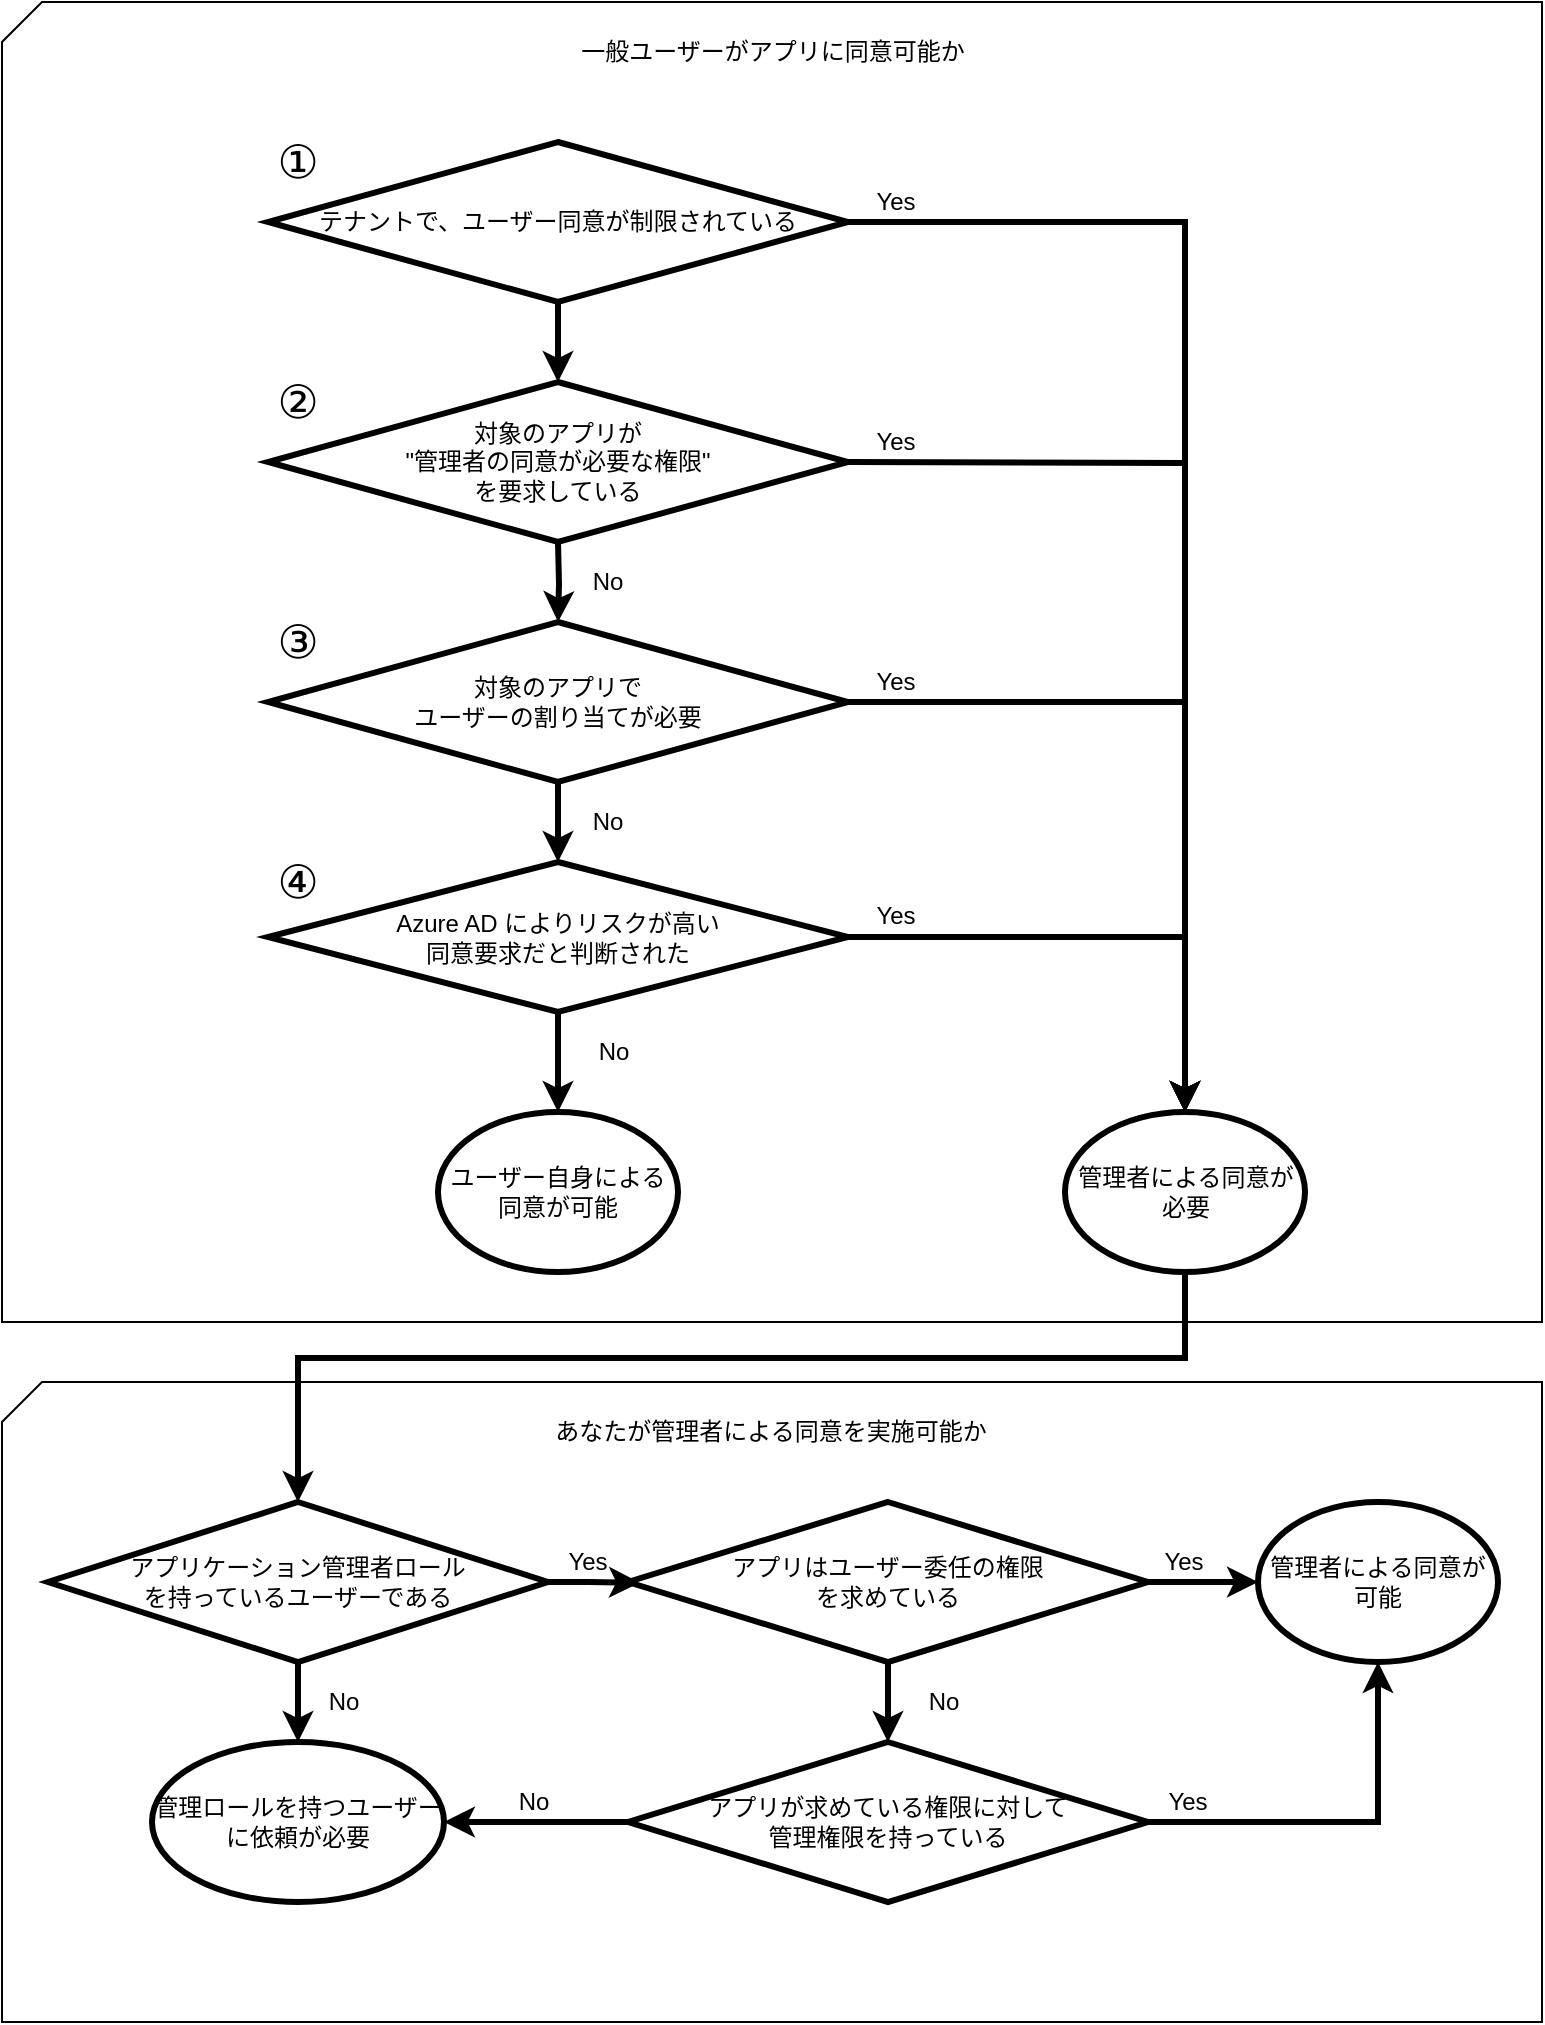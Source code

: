 <mxfile version="13.0.9">
    <diagram id="jzdl-6jRqsocLXblkNBT" name="Page-1">
        <mxGraphModel dx="552" dy="500" grid="1" gridSize="10" guides="1" tooltips="1" connect="1" arrows="1" fold="1" page="1" pageScale="1" pageWidth="827" pageHeight="1169" math="0" shadow="0">
            <root>
                <mxCell id="0"/>
                <mxCell id="1" parent="0"/>
                <mxCell id="109" value="" style="verticalLabelPosition=bottom;verticalAlign=top;html=1;shape=card;whiteSpace=wrap;size=20;arcSize=12;fontSize=12;labelBackgroundColor=none;" parent="1" vertex="1">
                    <mxGeometry x="28" y="50" width="770" height="660" as="geometry"/>
                </mxCell>
                <mxCell id="105" value="" style="verticalLabelPosition=bottom;verticalAlign=top;html=1;shape=card;whiteSpace=wrap;size=20;arcSize=12;fontSize=12;" parent="1" vertex="1">
                    <mxGeometry x="28" y="740" width="770" height="320" as="geometry"/>
                </mxCell>
                <mxCell id="11" style="edgeStyle=orthogonalEdgeStyle;rounded=0;orthogonalLoop=1;jettySize=auto;html=1;entryX=0.5;entryY=0;entryDx=0;entryDy=0;strokeWidth=3;fontStyle=0;fontSize=12;" parent="1" source="74" target="25" edge="1">
                    <mxGeometry relative="1" as="geometry">
                        <mxPoint x="607" y="630" as="targetPoint"/>
                        <mxPoint x="451" y="160" as="sourcePoint"/>
                    </mxGeometry>
                </mxCell>
                <mxCell id="10" style="edgeStyle=orthogonalEdgeStyle;rounded=0;orthogonalLoop=1;jettySize=auto;html=1;exitX=1;exitY=0.5;exitDx=0;exitDy=0;entryX=0.5;entryY=0;entryDx=0;entryDy=0;strokeWidth=3;fontStyle=0;fontSize=12;" parent="1" target="25" edge="1">
                    <mxGeometry relative="1" as="geometry">
                        <mxPoint x="607.25" y="543.48" as="targetPoint"/>
                        <mxPoint x="451" y="280" as="sourcePoint"/>
                    </mxGeometry>
                </mxCell>
                <mxCell id="15" style="edgeStyle=orthogonalEdgeStyle;rounded=0;orthogonalLoop=1;jettySize=auto;html=1;strokeWidth=3;fontStyle=0;fontSize=12;" parent="1" target="8" edge="1">
                    <mxGeometry relative="1" as="geometry">
                        <mxPoint x="306" y="320" as="sourcePoint"/>
                    </mxGeometry>
                </mxCell>
                <mxCell id="31" style="edgeStyle=orthogonalEdgeStyle;rounded=0;orthogonalLoop=1;jettySize=auto;html=1;entryX=0.5;entryY=0;entryDx=0;entryDy=0;strokeWidth=3;fontStyle=0;fontSize=12;" parent="1" source="70" target="34" edge="1">
                    <mxGeometry relative="1" as="geometry">
                        <mxPoint x="306" y="710" as="targetPoint"/>
                    </mxGeometry>
                </mxCell>
                <mxCell id="39" style="edgeStyle=orthogonalEdgeStyle;rounded=0;orthogonalLoop=1;jettySize=auto;html=1;entryX=0.5;entryY=0;entryDx=0;entryDy=0;strokeWidth=3;fontStyle=0;fontSize=12;" parent="1" source="8" target="25" edge="1">
                    <mxGeometry relative="1" as="geometry"/>
                </mxCell>
                <mxCell id="8" value="対象のアプリで&lt;br&gt;ユーザーの割り当てが必要" style="rhombus;whiteSpace=wrap;html=1;strokeWidth=3;fontStyle=0;fontSize=12;" parent="1" vertex="1">
                    <mxGeometry x="161" y="360" width="290" height="80" as="geometry"/>
                </mxCell>
                <mxCell id="13" value="Yes" style="text;html=1;strokeColor=none;fillColor=none;align=center;verticalAlign=middle;whiteSpace=wrap;rounded=0;strokeWidth=3;fontStyle=0;fontSize=12;" parent="1" vertex="1">
                    <mxGeometry x="455" y="260" width="40" height="20" as="geometry"/>
                </mxCell>
                <mxCell id="14" value="Yes" style="text;html=1;strokeColor=none;fillColor=none;align=center;verticalAlign=middle;whiteSpace=wrap;rounded=0;strokeWidth=3;fontStyle=0;fontSize=12;" parent="1" vertex="1">
                    <mxGeometry x="455" y="380" width="40" height="20" as="geometry"/>
                </mxCell>
                <mxCell id="19" style="edgeStyle=orthogonalEdgeStyle;rounded=0;orthogonalLoop=1;jettySize=auto;html=1;exitX=0.5;exitY=1;exitDx=0;exitDy=0;strokeWidth=3;fontStyle=0;fontSize=12;entryX=0.5;entryY=0;entryDx=0;entryDy=0;" parent="1" source="25" target="38" edge="1">
                    <mxGeometry relative="1" as="geometry">
                        <mxPoint x="176" y="760" as="targetPoint"/>
                        <mxPoint x="619.5" y="770" as="sourcePoint"/>
                        <Array as="points">
                            <mxPoint x="620" y="728"/>
                            <mxPoint x="176" y="728"/>
                        </Array>
                    </mxGeometry>
                </mxCell>
                <mxCell id="25" value="管理者による同意が必要" style="ellipse;whiteSpace=wrap;html=1;strokeWidth=3;fontStyle=0;fontSize=12;" parent="1" vertex="1">
                    <mxGeometry x="559.5" y="605" width="120" height="80" as="geometry"/>
                </mxCell>
                <mxCell id="34" value="ユーザー自身による同意が可能" style="ellipse;whiteSpace=wrap;html=1;strokeWidth=3;fontStyle=0;fontSize=12;" parent="1" vertex="1">
                    <mxGeometry x="246" y="605" width="120" height="80" as="geometry"/>
                </mxCell>
                <mxCell id="45" style="edgeStyle=orthogonalEdgeStyle;rounded=0;orthogonalLoop=1;jettySize=auto;html=1;entryX=0.023;entryY=0.504;entryDx=0;entryDy=0;entryPerimeter=0;strokeWidth=3;fontStyle=0;fontSize=12;" parent="1" source="38" target="43" edge="1">
                    <mxGeometry relative="1" as="geometry"/>
                </mxCell>
                <mxCell id="51" style="edgeStyle=orthogonalEdgeStyle;rounded=0;orthogonalLoop=1;jettySize=auto;html=1;strokeWidth=3;fontStyle=0;fontSize=12;" parent="1" source="38" target="49" edge="1">
                    <mxGeometry relative="1" as="geometry"/>
                </mxCell>
                <mxCell id="38" value="アプリケーション管理者ロール&lt;br style=&quot;font-size: 12px&quot;&gt;を持っているユーザーである" style="rhombus;whiteSpace=wrap;html=1;strokeWidth=3;fontStyle=0;fontSize=12;" parent="1" vertex="1">
                    <mxGeometry x="51" y="800" width="250" height="80" as="geometry"/>
                </mxCell>
                <mxCell id="37" value="管理者による同意が可能" style="ellipse;whiteSpace=wrap;html=1;strokeWidth=3;fontStyle=0;fontSize=12;" parent="1" vertex="1">
                    <mxGeometry x="656" y="800" width="120" height="80" as="geometry"/>
                </mxCell>
                <mxCell id="48" style="edgeStyle=orthogonalEdgeStyle;rounded=0;orthogonalLoop=1;jettySize=auto;html=1;entryX=0.5;entryY=1;entryDx=0;entryDy=0;strokeWidth=3;fontStyle=0;fontSize=12;" parent="1" source="42" target="37" edge="1">
                    <mxGeometry relative="1" as="geometry"/>
                </mxCell>
                <mxCell id="50" style="edgeStyle=orthogonalEdgeStyle;rounded=0;orthogonalLoop=1;jettySize=auto;html=1;strokeWidth=3;fontStyle=0;fontSize=12;" parent="1" source="42" target="49" edge="1">
                    <mxGeometry relative="1" as="geometry"/>
                </mxCell>
                <mxCell id="42" value="アプリが求めている権限に対して&lt;br style=&quot;font-size: 12px;&quot;&gt;管理権限を持っている" style="rhombus;whiteSpace=wrap;html=1;strokeWidth=3;fontStyle=0;fontSize=12;" parent="1" vertex="1">
                    <mxGeometry x="341" y="920" width="260" height="80" as="geometry"/>
                </mxCell>
                <mxCell id="46" style="edgeStyle=orthogonalEdgeStyle;rounded=0;orthogonalLoop=1;jettySize=auto;html=1;strokeWidth=3;fontStyle=0;fontSize=12;" parent="1" source="43" target="37" edge="1">
                    <mxGeometry relative="1" as="geometry"/>
                </mxCell>
                <mxCell id="47" style="edgeStyle=orthogonalEdgeStyle;rounded=0;orthogonalLoop=1;jettySize=auto;html=1;exitX=0.5;exitY=1;exitDx=0;exitDy=0;entryX=0.5;entryY=0;entryDx=0;entryDy=0;strokeWidth=3;fontStyle=0;fontSize=12;" parent="1" source="43" target="42" edge="1">
                    <mxGeometry relative="1" as="geometry"/>
                </mxCell>
                <mxCell id="43" value="アプリはユーザー委任の権限&lt;br&gt;を求めている" style="rhombus;whiteSpace=wrap;html=1;strokeWidth=3;fontStyle=0;fontSize=12;" parent="1" vertex="1">
                    <mxGeometry x="341" y="800" width="260" height="80" as="geometry"/>
                </mxCell>
                <mxCell id="49" value="管理ロールを持つユーザーに依頼が必要" style="ellipse;whiteSpace=wrap;html=1;strokeWidth=3;fontStyle=0;fontSize=12;" parent="1" vertex="1">
                    <mxGeometry x="103" y="920" width="146" height="80" as="geometry"/>
                </mxCell>
                <mxCell id="52" value="Yes" style="text;html=1;strokeColor=none;fillColor=none;align=center;verticalAlign=middle;whiteSpace=wrap;rounded=0;strokeWidth=3;fontStyle=0;fontSize=12;" parent="1" vertex="1">
                    <mxGeometry x="301" y="820" width="40" height="20" as="geometry"/>
                </mxCell>
                <mxCell id="53" value="Yes" style="text;html=1;strokeColor=none;fillColor=none;align=center;verticalAlign=middle;whiteSpace=wrap;rounded=0;strokeWidth=3;fontStyle=0;fontSize=12;" parent="1" vertex="1">
                    <mxGeometry x="598.5" y="820" width="40" height="20" as="geometry"/>
                </mxCell>
                <mxCell id="54" value="No" style="text;html=1;strokeColor=none;fillColor=none;align=center;verticalAlign=middle;whiteSpace=wrap;rounded=0;strokeWidth=3;fontStyle=0;fontSize=12;" parent="1" vertex="1">
                    <mxGeometry x="478.5" y="890" width="40" height="20" as="geometry"/>
                </mxCell>
                <mxCell id="55" value="Yes" style="text;html=1;strokeColor=none;fillColor=none;align=center;verticalAlign=middle;whiteSpace=wrap;rounded=0;strokeWidth=3;fontStyle=0;fontSize=12;" parent="1" vertex="1">
                    <mxGeometry x="601" y="940" width="40" height="20" as="geometry"/>
                </mxCell>
                <mxCell id="56" value="No" style="text;html=1;strokeColor=none;fillColor=none;align=center;verticalAlign=middle;whiteSpace=wrap;rounded=0;strokeWidth=3;fontStyle=0;fontSize=12;" parent="1" vertex="1">
                    <mxGeometry x="273.5" y="940" width="40" height="20" as="geometry"/>
                </mxCell>
                <mxCell id="57" value="No" style="text;html=1;strokeColor=none;fillColor=none;align=center;verticalAlign=middle;whiteSpace=wrap;rounded=0;strokeWidth=3;fontStyle=0;fontSize=12;" parent="1" vertex="1">
                    <mxGeometry x="178.5" y="890" width="40" height="20" as="geometry"/>
                </mxCell>
                <mxCell id="58" value="No" style="text;html=1;strokeColor=none;fillColor=none;align=center;verticalAlign=middle;whiteSpace=wrap;rounded=0;strokeWidth=3;fontStyle=0;fontSize=12;" parent="1" vertex="1">
                    <mxGeometry x="311" y="450" width="40" height="20" as="geometry"/>
                </mxCell>
                <mxCell id="59" value="No" style="text;html=1;strokeColor=none;fillColor=none;align=center;verticalAlign=middle;whiteSpace=wrap;rounded=0;strokeWidth=3;fontStyle=0;fontSize=12;" parent="1" vertex="1">
                    <mxGeometry x="311" y="330" width="40" height="20" as="geometry"/>
                </mxCell>
                <mxCell id="60" value="No" style="text;html=1;align=center;verticalAlign=middle;whiteSpace=wrap;rounded=1;strokeWidth=3;glass=0;shadow=1;fontStyle=0;fontSize=12;" parent="1" vertex="1">
                    <mxGeometry x="310" y="130" width="40" height="20" as="geometry"/>
                </mxCell>
                <mxCell id="64" value="Yes" style="text;html=1;strokeColor=none;fillColor=none;align=center;verticalAlign=middle;whiteSpace=wrap;rounded=0;strokeWidth=3;fontStyle=0;fontSize=12;" parent="1" vertex="1">
                    <mxGeometry x="455" y="140" width="40" height="20" as="geometry"/>
                </mxCell>
                <mxCell id="88" style="edgeStyle=orthogonalEdgeStyle;rounded=0;orthogonalLoop=1;jettySize=auto;html=1;exitX=1;exitY=0.5;exitDx=0;exitDy=0;entryX=0.5;entryY=0;entryDx=0;entryDy=0;strokeWidth=3;" parent="1" source="70" target="25" edge="1">
                    <mxGeometry relative="1" as="geometry"/>
                </mxCell>
                <mxCell id="70" value="Azure AD によりリスクが高い&lt;br&gt;同意要求だと判断された" style="rhombus;whiteSpace=wrap;html=1;strokeWidth=3;fontStyle=0;fontSize=12;" parent="1" vertex="1">
                    <mxGeometry x="161" y="480" width="290" height="75" as="geometry"/>
                </mxCell>
                <mxCell id="72" style="edgeStyle=orthogonalEdgeStyle;rounded=0;orthogonalLoop=1;jettySize=auto;html=1;entryX=0.5;entryY=0;entryDx=0;entryDy=0;strokeWidth=3;fontStyle=0;fontSize=12;" parent="1" source="8" target="70" edge="1">
                    <mxGeometry relative="1" as="geometry">
                        <mxPoint x="306" y="700" as="targetPoint"/>
                        <mxPoint x="306" y="450" as="sourcePoint"/>
                    </mxGeometry>
                </mxCell>
                <mxCell id="102" style="edgeStyle=orthogonalEdgeStyle;rounded=0;orthogonalLoop=1;jettySize=auto;html=1;strokeWidth=3;" parent="1" source="74" target="75" edge="1">
                    <mxGeometry relative="1" as="geometry"/>
                </mxCell>
                <mxCell id="74" value="テナントで、ユーザー同意が制限されている" style="rhombus;whiteSpace=wrap;html=1;strokeWidth=3;fontStyle=0;fontSize=12;" parent="1" vertex="1">
                    <mxGeometry x="161" y="120" width="290" height="80" as="geometry"/>
                </mxCell>
                <mxCell id="75" value="&lt;font style=&quot;font-size: 12px&quot;&gt;対象のアプリが&lt;br style=&quot;font-size: 12px&quot;&gt;&quot;管理者の同意が必要な権限&quot;&lt;br&gt;を要求している&lt;/font&gt;" style="rhombus;whiteSpace=wrap;html=1;strokeWidth=3;fontStyle=0;fontSize=12;" parent="1" vertex="1">
                    <mxGeometry x="161" y="240" width="290" height="80" as="geometry"/>
                </mxCell>
                <mxCell id="89" value="Yes" style="text;html=1;strokeColor=none;fillColor=none;align=center;verticalAlign=middle;whiteSpace=wrap;rounded=0;strokeWidth=3;fontStyle=0;fontSize=12;" parent="1" vertex="1">
                    <mxGeometry x="455" y="497" width="40" height="20" as="geometry"/>
                </mxCell>
                <mxCell id="93" value="No" style="text;html=1;strokeColor=none;fillColor=none;align=center;verticalAlign=middle;whiteSpace=wrap;rounded=0;strokeWidth=3;fontStyle=0;fontSize=12;" parent="1" vertex="1">
                    <mxGeometry x="313.5" y="565" width="40" height="20" as="geometry"/>
                </mxCell>
                <mxCell id="94" value="①" style="text;html=1;strokeColor=none;fillColor=none;align=center;verticalAlign=middle;whiteSpace=wrap;rounded=0;strokeWidth=2;fontSize=23;" parent="1" vertex="1">
                    <mxGeometry x="156" y="120" width="40" height="20" as="geometry"/>
                </mxCell>
                <mxCell id="95" value="②" style="text;html=1;strokeColor=none;fillColor=none;align=center;verticalAlign=middle;whiteSpace=wrap;rounded=0;strokeWidth=2;fontSize=23;" parent="1" vertex="1">
                    <mxGeometry x="156" y="240" width="40" height="20" as="geometry"/>
                </mxCell>
                <mxCell id="100" value="④" style="text;html=1;strokeColor=none;fillColor=none;align=center;verticalAlign=middle;whiteSpace=wrap;rounded=0;strokeWidth=2;fontSize=23;" parent="1" vertex="1">
                    <mxGeometry x="156" y="480" width="40" height="20" as="geometry"/>
                </mxCell>
                <mxCell id="101" value="③" style="text;html=1;strokeColor=none;fillColor=none;align=center;verticalAlign=middle;whiteSpace=wrap;rounded=0;strokeWidth=2;fontSize=23;" parent="1" vertex="1">
                    <mxGeometry x="156" y="360" width="40" height="20" as="geometry"/>
                </mxCell>
                <mxCell id="108" value="あなたが管理者による同意を実施可能か" style="text;html=1;strokeColor=none;fillColor=none;align=center;verticalAlign=middle;whiteSpace=wrap;rounded=0;fontSize=12;" parent="1" vertex="1">
                    <mxGeometry x="264.5" y="740" width="295" height="50" as="geometry"/>
                </mxCell>
                <mxCell id="112" value="一般ユーザーがアプリに同意可能か" style="text;html=1;strokeColor=none;fillColor=none;align=center;verticalAlign=middle;whiteSpace=wrap;rounded=0;fontSize=12;" parent="1" vertex="1">
                    <mxGeometry x="266" y="50" width="295" height="50" as="geometry"/>
                </mxCell>
            </root>
        </mxGraphModel>
    </diagram>
</mxfile>